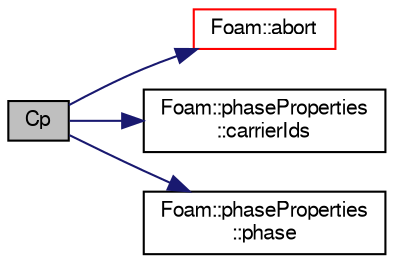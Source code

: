digraph "Cp"
{
  bgcolor="transparent";
  edge [fontname="FreeSans",fontsize="10",labelfontname="FreeSans",labelfontsize="10"];
  node [fontname="FreeSans",fontsize="10",shape=record];
  rankdir="LR";
  Node1 [label="Cp",height=0.2,width=0.4,color="black", fillcolor="grey75", style="filled" fontcolor="black"];
  Node1 -> Node2 [color="midnightblue",fontsize="10",style="solid",fontname="FreeSans"];
  Node2 [label="Foam::abort",height=0.2,width=0.4,color="red",URL="$a10237.html#a447107a607d03e417307c203fa5fb44b"];
  Node1 -> Node3 [color="midnightblue",fontsize="10",style="solid",fontname="FreeSans"];
  Node3 [label="Foam::phaseProperties\l::carrierIds",height=0.2,width=0.4,color="black",URL="$a01792.html#a0028afea9087dbde48f8ef78a64af4df",tooltip="Return const access to the map to the carrier ids. "];
  Node1 -> Node4 [color="midnightblue",fontsize="10",style="solid",fontname="FreeSans"];
  Node4 [label="Foam::phaseProperties\l::phase",height=0.2,width=0.4,color="black",URL="$a01792.html#afdc8fb4fa53c19a4bc2aeb2162b2bdf4",tooltip="Return const access to the phase type. "];
}
